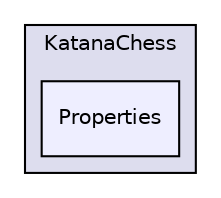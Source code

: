 digraph "C:/Users/Daniel/Documents/Visual Studio 2013/Projects/KatanaChess/KatanaChess/Properties" {
  compound=true
  node [ fontsize="10", fontname="Helvetica"];
  edge [ labelfontsize="10", labelfontname="Helvetica"];
  subgraph clusterdir_163f265b17ba635718f60e03fd2f288c {
    graph [ bgcolor="#ddddee", pencolor="black", label="KatanaChess" fontname="Helvetica", fontsize="10", URL="dir_163f265b17ba635718f60e03fd2f288c.html"]
  dir_cb2773d6311383a74a236d325dc3ec9b [shape=box, label="Properties", style="filled", fillcolor="#eeeeff", pencolor="black", URL="dir_cb2773d6311383a74a236d325dc3ec9b.html"];
  }
}
